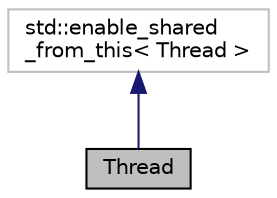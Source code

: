 digraph "Thread"
{
 // INTERACTIVE_SVG=YES
 // LATEX_PDF_SIZE
  edge [fontname="Helvetica",fontsize="10",labelfontname="Helvetica",labelfontsize="10"];
  node [fontname="Helvetica",fontsize="10",shape=record];
  Node1 [label="Thread",height=0.2,width=0.4,color="black", fillcolor="grey75", style="filled", fontcolor="black",tooltip="This class represents a thread in the system."];
  Node2 -> Node1 [dir="back",color="midnightblue",fontsize="10",style="solid",fontname="Helvetica"];
  Node2 [label="std::enable_shared\l_from_this\< Thread \>",height=0.2,width=0.4,color="grey75", fillcolor="white", style="filled",tooltip=" "];
}
